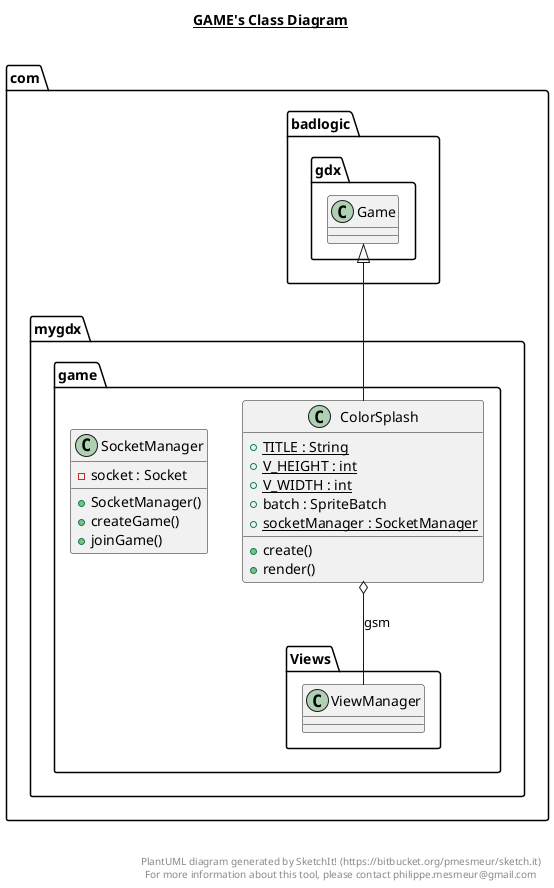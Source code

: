 @startuml

title __GAME's Class Diagram__\n

  namespace com.mygdx.game {
    class com.mygdx.game.ColorSplash {
        {static} + TITLE : String
        {static} + V_HEIGHT : int
        {static} + V_WIDTH : int
        + batch : SpriteBatch
        {static} + socketManager : SocketManager
        + create()
        + render()
    }
  }
  

  namespace com.mygdx.game {
    class com.mygdx.game.SocketManager {
        - socket : Socket
        + SocketManager()
        + createGame()
        + joinGame()
    }
  }
  

  com.mygdx.game.ColorSplash -up-|> com.badlogic.gdx.Game
  com.mygdx.game.ColorSplash o-- com.mygdx.game.Views.ViewManager : gsm


right footer


PlantUML diagram generated by SketchIt! (https://bitbucket.org/pmesmeur/sketch.it)
For more information about this tool, please contact philippe.mesmeur@gmail.com
endfooter

@enduml
